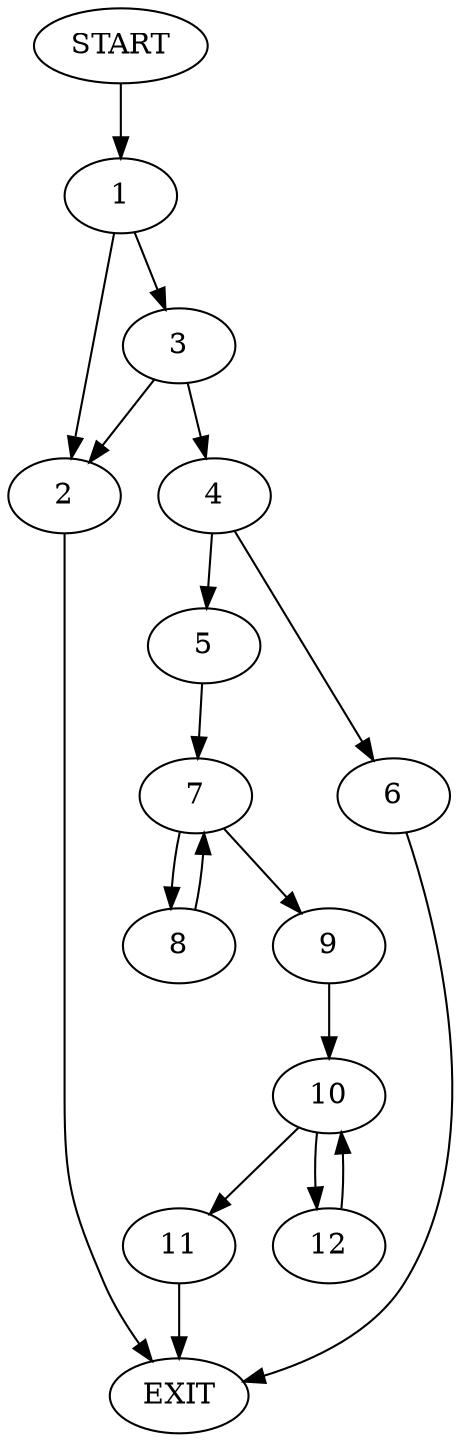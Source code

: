 digraph {
0 [label="START"]
13 [label="EXIT"]
0 -> 1
1 -> 2
1 -> 3
2 -> 13
3 -> 2
3 -> 4
4 -> 5
4 -> 6
6 -> 13
5 -> 7
7 -> 8
7 -> 9
8 -> 7
9 -> 10
10 -> 11
10 -> 12
12 -> 10
11 -> 13
}
